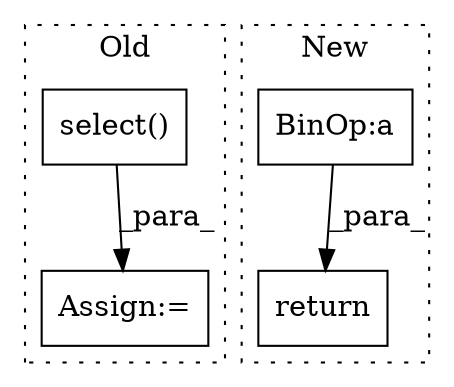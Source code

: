 digraph G {
subgraph cluster0 {
1 [label="select()" a="75" s="27702,27754" l="37,1" shape="box"];
4 [label="Assign:=" a="68" s="27989" l="3" shape="box"];
label = "Old";
style="dotted";
}
subgraph cluster1 {
2 [label="return" a="93" s="28159" l="7" shape="box"];
3 [label="BinOp:a" a="82" s="28131" l="3" shape="box"];
label = "New";
style="dotted";
}
1 -> 4 [label="_para_"];
3 -> 2 [label="_para_"];
}